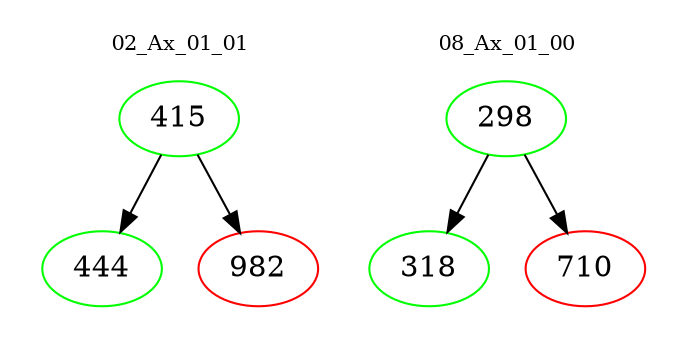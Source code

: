 digraph{
subgraph cluster_0 {
color = white
label = "02_Ax_01_01";
fontsize=10;
T0_415 [label="415", color="green"]
T0_415 -> T0_444 [color="black"]
T0_444 [label="444", color="green"]
T0_415 -> T0_982 [color="black"]
T0_982 [label="982", color="red"]
}
subgraph cluster_1 {
color = white
label = "08_Ax_01_00";
fontsize=10;
T1_298 [label="298", color="green"]
T1_298 -> T1_318 [color="black"]
T1_318 [label="318", color="green"]
T1_298 -> T1_710 [color="black"]
T1_710 [label="710", color="red"]
}
}
